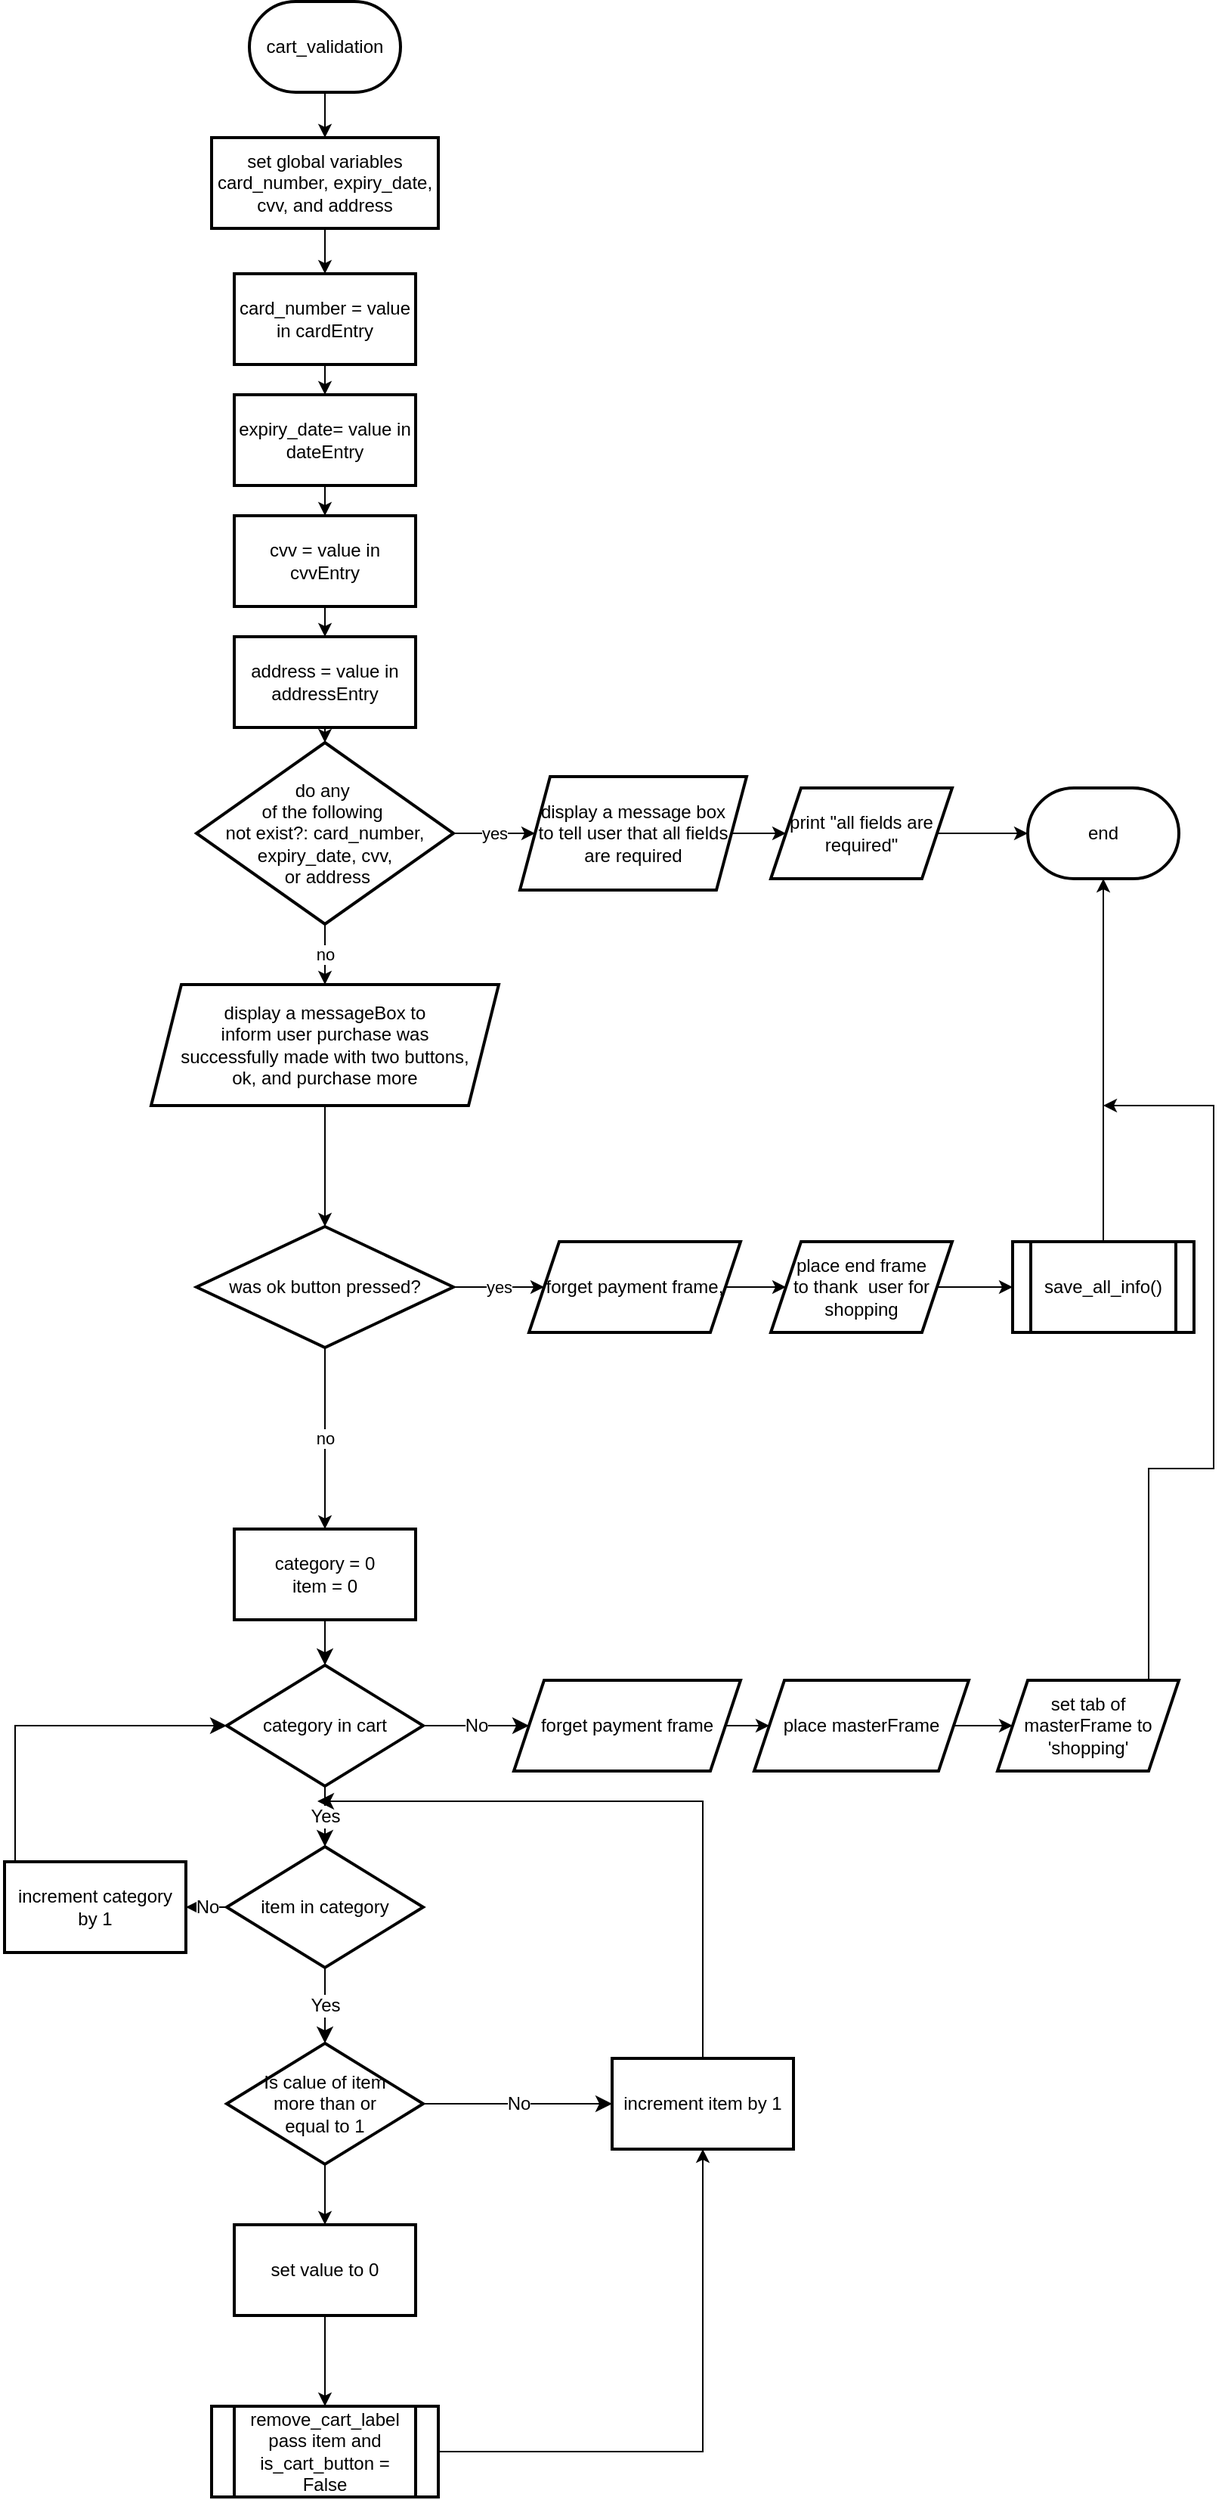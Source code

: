 <mxfile version="24.7.4">
  <diagram id="C5RBs43oDa-KdzZeNtuy" name="Page-1">
    <mxGraphModel dx="3686" dy="1649" grid="1" gridSize="10" guides="1" tooltips="1" connect="1" arrows="1" fold="1" page="1" pageScale="1" pageWidth="827" pageHeight="1169" math="0" shadow="0">
      <root>
        <mxCell id="WIyWlLk6GJQsqaUBKTNV-0" />
        <mxCell id="WIyWlLk6GJQsqaUBKTNV-1" parent="WIyWlLk6GJQsqaUBKTNV-0" />
        <mxCell id="X5CXIKwNppcEunLm9Mzg-10" value="" style="edgeStyle=orthogonalEdgeStyle;rounded=0;orthogonalLoop=1;jettySize=auto;html=1;" edge="1" parent="WIyWlLk6GJQsqaUBKTNV-1" source="X5CXIKwNppcEunLm9Mzg-3" target="X5CXIKwNppcEunLm9Mzg-9">
          <mxGeometry relative="1" as="geometry" />
        </mxCell>
        <mxCell id="X5CXIKwNppcEunLm9Mzg-3" value="cart_validation" style="strokeWidth=2;html=1;shape=mxgraph.flowchart.terminator;whiteSpace=wrap;" vertex="1" parent="WIyWlLk6GJQsqaUBKTNV-1">
          <mxGeometry x="172" y="10" width="100" height="60" as="geometry" />
        </mxCell>
        <mxCell id="X5CXIKwNppcEunLm9Mzg-4" value="end" style="strokeWidth=2;html=1;shape=mxgraph.flowchart.terminator;whiteSpace=wrap;" vertex="1" parent="WIyWlLk6GJQsqaUBKTNV-1">
          <mxGeometry x="687" y="530" width="100" height="60" as="geometry" />
        </mxCell>
        <mxCell id="X5CXIKwNppcEunLm9Mzg-12" value="" style="edgeStyle=orthogonalEdgeStyle;rounded=0;orthogonalLoop=1;jettySize=auto;html=1;" edge="1" parent="WIyWlLk6GJQsqaUBKTNV-1" source="X5CXIKwNppcEunLm9Mzg-9" target="X5CXIKwNppcEunLm9Mzg-11">
          <mxGeometry relative="1" as="geometry" />
        </mxCell>
        <mxCell id="X5CXIKwNppcEunLm9Mzg-9" value="&lt;div&gt;set global variables card_number, expiry_date, cvv, and address &lt;br&gt;&lt;/div&gt;" style="whiteSpace=wrap;html=1;strokeWidth=2;" vertex="1" parent="WIyWlLk6GJQsqaUBKTNV-1">
          <mxGeometry x="147" y="100" width="150" height="60" as="geometry" />
        </mxCell>
        <mxCell id="X5CXIKwNppcEunLm9Mzg-14" value="" style="edgeStyle=orthogonalEdgeStyle;rounded=0;orthogonalLoop=1;jettySize=auto;html=1;" edge="1" parent="WIyWlLk6GJQsqaUBKTNV-1" source="X5CXIKwNppcEunLm9Mzg-11" target="X5CXIKwNppcEunLm9Mzg-13">
          <mxGeometry relative="1" as="geometry" />
        </mxCell>
        <mxCell id="X5CXIKwNppcEunLm9Mzg-11" value="card_number = value in cardEntry" style="whiteSpace=wrap;html=1;strokeWidth=2;" vertex="1" parent="WIyWlLk6GJQsqaUBKTNV-1">
          <mxGeometry x="162" y="190" width="120" height="60" as="geometry" />
        </mxCell>
        <mxCell id="X5CXIKwNppcEunLm9Mzg-16" value="" style="edgeStyle=orthogonalEdgeStyle;rounded=0;orthogonalLoop=1;jettySize=auto;html=1;" edge="1" parent="WIyWlLk6GJQsqaUBKTNV-1" source="X5CXIKwNppcEunLm9Mzg-13" target="X5CXIKwNppcEunLm9Mzg-15">
          <mxGeometry relative="1" as="geometry" />
        </mxCell>
        <mxCell id="X5CXIKwNppcEunLm9Mzg-13" value="expiry_date= value in dateEntry" style="whiteSpace=wrap;html=1;strokeWidth=2;" vertex="1" parent="WIyWlLk6GJQsqaUBKTNV-1">
          <mxGeometry x="162" y="270" width="120" height="60" as="geometry" />
        </mxCell>
        <mxCell id="X5CXIKwNppcEunLm9Mzg-18" value="" style="edgeStyle=orthogonalEdgeStyle;rounded=0;orthogonalLoop=1;jettySize=auto;html=1;" edge="1" parent="WIyWlLk6GJQsqaUBKTNV-1" source="X5CXIKwNppcEunLm9Mzg-15" target="X5CXIKwNppcEunLm9Mzg-17">
          <mxGeometry relative="1" as="geometry" />
        </mxCell>
        <mxCell id="X5CXIKwNppcEunLm9Mzg-15" value="cvv = value in cvvEntry" style="whiteSpace=wrap;html=1;strokeWidth=2;" vertex="1" parent="WIyWlLk6GJQsqaUBKTNV-1">
          <mxGeometry x="162" y="350" width="120" height="60" as="geometry" />
        </mxCell>
        <mxCell id="X5CXIKwNppcEunLm9Mzg-20" value="" style="edgeStyle=orthogonalEdgeStyle;rounded=0;orthogonalLoop=1;jettySize=auto;html=1;" edge="1" parent="WIyWlLk6GJQsqaUBKTNV-1" source="X5CXIKwNppcEunLm9Mzg-17" target="X5CXIKwNppcEunLm9Mzg-19">
          <mxGeometry relative="1" as="geometry" />
        </mxCell>
        <mxCell id="X5CXIKwNppcEunLm9Mzg-17" value="address = value in addressEntry" style="whiteSpace=wrap;html=1;strokeWidth=2;" vertex="1" parent="WIyWlLk6GJQsqaUBKTNV-1">
          <mxGeometry x="162" y="430" width="120" height="60" as="geometry" />
        </mxCell>
        <mxCell id="X5CXIKwNppcEunLm9Mzg-24" value="yes" style="edgeStyle=orthogonalEdgeStyle;rounded=0;orthogonalLoop=1;jettySize=auto;html=1;" edge="1" parent="WIyWlLk6GJQsqaUBKTNV-1" source="X5CXIKwNppcEunLm9Mzg-19" target="X5CXIKwNppcEunLm9Mzg-23">
          <mxGeometry relative="1" as="geometry" />
        </mxCell>
        <mxCell id="X5CXIKwNppcEunLm9Mzg-29" value="no" style="edgeStyle=orthogonalEdgeStyle;rounded=0;orthogonalLoop=1;jettySize=auto;html=1;" edge="1" parent="WIyWlLk6GJQsqaUBKTNV-1" source="X5CXIKwNppcEunLm9Mzg-19" target="X5CXIKwNppcEunLm9Mzg-28">
          <mxGeometry relative="1" as="geometry" />
        </mxCell>
        <mxCell id="X5CXIKwNppcEunLm9Mzg-19" value="&lt;div&gt;do any&amp;nbsp;&lt;/div&gt;&lt;div&gt;of the following&amp;nbsp;&lt;/div&gt;&lt;div&gt;not exist?: card_number, expiry_date, cvv,&lt;/div&gt;&lt;div&gt;&amp;nbsp;or address&lt;br&gt;&lt;/div&gt;" style="rhombus;whiteSpace=wrap;html=1;strokeWidth=2;" vertex="1" parent="WIyWlLk6GJQsqaUBKTNV-1">
          <mxGeometry x="137" y="500" width="170" height="120" as="geometry" />
        </mxCell>
        <mxCell id="X5CXIKwNppcEunLm9Mzg-26" value="" style="edgeStyle=orthogonalEdgeStyle;rounded=0;orthogonalLoop=1;jettySize=auto;html=1;" edge="1" parent="WIyWlLk6GJQsqaUBKTNV-1" source="X5CXIKwNppcEunLm9Mzg-23" target="X5CXIKwNppcEunLm9Mzg-25">
          <mxGeometry relative="1" as="geometry" />
        </mxCell>
        <mxCell id="X5CXIKwNppcEunLm9Mzg-23" value="&lt;div&gt;display a message box&lt;/div&gt;&lt;div&gt;to tell user that all fields&lt;/div&gt;&lt;div&gt;are required&lt;/div&gt;" style="shape=parallelogram;perimeter=parallelogramPerimeter;whiteSpace=wrap;html=1;fixedSize=1;strokeWidth=2;" vertex="1" parent="WIyWlLk6GJQsqaUBKTNV-1">
          <mxGeometry x="351" y="522.5" width="150" height="75" as="geometry" />
        </mxCell>
        <mxCell id="X5CXIKwNppcEunLm9Mzg-27" value="" style="edgeStyle=orthogonalEdgeStyle;rounded=0;orthogonalLoop=1;jettySize=auto;html=1;" edge="1" parent="WIyWlLk6GJQsqaUBKTNV-1" source="X5CXIKwNppcEunLm9Mzg-25" target="X5CXIKwNppcEunLm9Mzg-4">
          <mxGeometry relative="1" as="geometry" />
        </mxCell>
        <mxCell id="X5CXIKwNppcEunLm9Mzg-25" value="print &quot;all fields are required&quot;" style="shape=parallelogram;perimeter=parallelogramPerimeter;whiteSpace=wrap;html=1;fixedSize=1;strokeWidth=2;" vertex="1" parent="WIyWlLk6GJQsqaUBKTNV-1">
          <mxGeometry x="517" y="530" width="120" height="60" as="geometry" />
        </mxCell>
        <mxCell id="X5CXIKwNppcEunLm9Mzg-31" value="" style="edgeStyle=orthogonalEdgeStyle;rounded=0;orthogonalLoop=1;jettySize=auto;html=1;" edge="1" parent="WIyWlLk6GJQsqaUBKTNV-1" source="X5CXIKwNppcEunLm9Mzg-28" target="X5CXIKwNppcEunLm9Mzg-30">
          <mxGeometry relative="1" as="geometry" />
        </mxCell>
        <mxCell id="X5CXIKwNppcEunLm9Mzg-28" value="&lt;div&gt;display a messageBox to&lt;/div&gt;&lt;div&gt;inform user purchase was&lt;/div&gt;&lt;div&gt;successfully made with two buttons,&lt;/div&gt;&lt;div&gt;ok, and purchase more&lt;br&gt;&lt;/div&gt;" style="shape=parallelogram;perimeter=parallelogramPerimeter;whiteSpace=wrap;html=1;fixedSize=1;strokeWidth=2;" vertex="1" parent="WIyWlLk6GJQsqaUBKTNV-1">
          <mxGeometry x="107" y="660" width="230" height="80" as="geometry" />
        </mxCell>
        <mxCell id="X5CXIKwNppcEunLm9Mzg-35" value="yes" style="edgeStyle=orthogonalEdgeStyle;rounded=0;orthogonalLoop=1;jettySize=auto;html=1;" edge="1" parent="WIyWlLk6GJQsqaUBKTNV-1" source="X5CXIKwNppcEunLm9Mzg-30" target="X5CXIKwNppcEunLm9Mzg-34">
          <mxGeometry relative="1" as="geometry" />
        </mxCell>
        <mxCell id="X5CXIKwNppcEunLm9Mzg-46" value="no" style="edgeStyle=orthogonalEdgeStyle;rounded=0;orthogonalLoop=1;jettySize=auto;html=1;entryX=0.5;entryY=0;entryDx=0;entryDy=0;" edge="1" parent="WIyWlLk6GJQsqaUBKTNV-1" source="X5CXIKwNppcEunLm9Mzg-30" target="X5CXIKwNppcEunLm9Mzg-66">
          <mxGeometry relative="1" as="geometry">
            <Array as="points" />
          </mxGeometry>
        </mxCell>
        <mxCell id="X5CXIKwNppcEunLm9Mzg-30" value="was ok button pressed?" style="rhombus;whiteSpace=wrap;html=1;strokeWidth=2;" vertex="1" parent="WIyWlLk6GJQsqaUBKTNV-1">
          <mxGeometry x="137" y="820" width="170" height="80" as="geometry" />
        </mxCell>
        <mxCell id="X5CXIKwNppcEunLm9Mzg-38" value="" style="edgeStyle=orthogonalEdgeStyle;rounded=0;orthogonalLoop=1;jettySize=auto;html=1;" edge="1" parent="WIyWlLk6GJQsqaUBKTNV-1" source="X5CXIKwNppcEunLm9Mzg-34" target="X5CXIKwNppcEunLm9Mzg-37">
          <mxGeometry relative="1" as="geometry" />
        </mxCell>
        <mxCell id="X5CXIKwNppcEunLm9Mzg-34" value="forget payment frame," style="shape=parallelogram;perimeter=parallelogramPerimeter;whiteSpace=wrap;html=1;fixedSize=1;strokeWidth=2;" vertex="1" parent="WIyWlLk6GJQsqaUBKTNV-1">
          <mxGeometry x="357" y="830" width="140" height="60" as="geometry" />
        </mxCell>
        <mxCell id="X5CXIKwNppcEunLm9Mzg-40" value="" style="edgeStyle=orthogonalEdgeStyle;rounded=0;orthogonalLoop=1;jettySize=auto;html=1;" edge="1" parent="WIyWlLk6GJQsqaUBKTNV-1" source="X5CXIKwNppcEunLm9Mzg-37" target="X5CXIKwNppcEunLm9Mzg-39">
          <mxGeometry relative="1" as="geometry" />
        </mxCell>
        <mxCell id="X5CXIKwNppcEunLm9Mzg-37" value="&lt;div&gt;place end frame&lt;/div&gt;&lt;div&gt;to thank&amp;nbsp; user for shopping&lt;br&gt;&lt;/div&gt;" style="shape=parallelogram;perimeter=parallelogramPerimeter;whiteSpace=wrap;html=1;fixedSize=1;strokeWidth=2;" vertex="1" parent="WIyWlLk6GJQsqaUBKTNV-1">
          <mxGeometry x="517" y="830" width="120" height="60" as="geometry" />
        </mxCell>
        <mxCell id="X5CXIKwNppcEunLm9Mzg-39" value="save_all_info()" style="shape=process;whiteSpace=wrap;html=1;backgroundOutline=1;strokeWidth=2;" vertex="1" parent="WIyWlLk6GJQsqaUBKTNV-1">
          <mxGeometry x="677" y="830" width="120" height="60" as="geometry" />
        </mxCell>
        <mxCell id="X5CXIKwNppcEunLm9Mzg-44" style="edgeStyle=orthogonalEdgeStyle;rounded=0;orthogonalLoop=1;jettySize=auto;html=1;entryX=0.5;entryY=1;entryDx=0;entryDy=0;entryPerimeter=0;" edge="1" parent="WIyWlLk6GJQsqaUBKTNV-1" source="X5CXIKwNppcEunLm9Mzg-39" target="X5CXIKwNppcEunLm9Mzg-4">
          <mxGeometry relative="1" as="geometry" />
        </mxCell>
        <mxCell id="X5CXIKwNppcEunLm9Mzg-48" value="" style="edgeStyle=orthogonalEdgeStyle;rounded=0;orthogonalLoop=1;jettySize=auto;html=1;" edge="1" parent="WIyWlLk6GJQsqaUBKTNV-1" source="X5CXIKwNppcEunLm9Mzg-45" target="X5CXIKwNppcEunLm9Mzg-47">
          <mxGeometry relative="1" as="geometry" />
        </mxCell>
        <mxCell id="X5CXIKwNppcEunLm9Mzg-45" value="forget payment frame" style="shape=parallelogram;perimeter=parallelogramPerimeter;whiteSpace=wrap;html=1;fixedSize=1;strokeWidth=2;" vertex="1" parent="WIyWlLk6GJQsqaUBKTNV-1">
          <mxGeometry x="347" y="1120" width="150" height="60" as="geometry" />
        </mxCell>
        <mxCell id="X5CXIKwNppcEunLm9Mzg-50" value="" style="edgeStyle=orthogonalEdgeStyle;rounded=0;orthogonalLoop=1;jettySize=auto;html=1;" edge="1" parent="WIyWlLk6GJQsqaUBKTNV-1" source="X5CXIKwNppcEunLm9Mzg-47" target="X5CXIKwNppcEunLm9Mzg-49">
          <mxGeometry relative="1" as="geometry" />
        </mxCell>
        <mxCell id="X5CXIKwNppcEunLm9Mzg-47" value="place masterFrame" style="shape=parallelogram;perimeter=parallelogramPerimeter;whiteSpace=wrap;html=1;fixedSize=1;strokeWidth=2;" vertex="1" parent="WIyWlLk6GJQsqaUBKTNV-1">
          <mxGeometry x="506" y="1120" width="142" height="60" as="geometry" />
        </mxCell>
        <mxCell id="X5CXIKwNppcEunLm9Mzg-51" style="edgeStyle=orthogonalEdgeStyle;rounded=0;orthogonalLoop=1;jettySize=auto;html=1;" edge="1" parent="WIyWlLk6GJQsqaUBKTNV-1" source="X5CXIKwNppcEunLm9Mzg-49">
          <mxGeometry relative="1" as="geometry">
            <mxPoint x="737" y="740" as="targetPoint" />
            <Array as="points">
              <mxPoint x="767" y="980" />
              <mxPoint x="810" y="980" />
              <mxPoint x="810" y="740" />
            </Array>
          </mxGeometry>
        </mxCell>
        <mxCell id="X5CXIKwNppcEunLm9Mzg-49" value="set tab of masterFrame to &#39;shopping&#39;" style="shape=parallelogram;perimeter=parallelogramPerimeter;whiteSpace=wrap;html=1;fixedSize=1;strokeWidth=2;" vertex="1" parent="WIyWlLk6GJQsqaUBKTNV-1">
          <mxGeometry x="667" y="1120" width="120" height="60" as="geometry" />
        </mxCell>
        <mxCell id="X5CXIKwNppcEunLm9Mzg-53" value="Yes" style="edgeStyle=none;curved=1;rounded=0;orthogonalLoop=1;jettySize=auto;html=1;fontSize=12;startSize=8;endSize=8;" edge="1" parent="WIyWlLk6GJQsqaUBKTNV-1" source="X5CXIKwNppcEunLm9Mzg-55" target="X5CXIKwNppcEunLm9Mzg-58">
          <mxGeometry relative="1" as="geometry" />
        </mxCell>
        <mxCell id="X5CXIKwNppcEunLm9Mzg-54" value="No" style="edgeStyle=none;curved=1;rounded=0;orthogonalLoop=1;jettySize=auto;html=1;fontSize=12;startSize=8;endSize=8;" edge="1" parent="WIyWlLk6GJQsqaUBKTNV-1" source="X5CXIKwNppcEunLm9Mzg-55" target="X5CXIKwNppcEunLm9Mzg-45">
          <mxGeometry relative="1" as="geometry">
            <mxPoint x="532" y="1150" as="targetPoint" />
          </mxGeometry>
        </mxCell>
        <mxCell id="X5CXIKwNppcEunLm9Mzg-55" value="category in cart" style="rhombus;whiteSpace=wrap;html=1;strokeWidth=2;" vertex="1" parent="WIyWlLk6GJQsqaUBKTNV-1">
          <mxGeometry x="157" y="1110" width="130" height="80" as="geometry" />
        </mxCell>
        <mxCell id="X5CXIKwNppcEunLm9Mzg-56" value="Yes" style="edgeStyle=none;curved=1;rounded=0;orthogonalLoop=1;jettySize=auto;html=1;fontSize=12;startSize=8;endSize=8;" edge="1" parent="WIyWlLk6GJQsqaUBKTNV-1" source="X5CXIKwNppcEunLm9Mzg-58" target="X5CXIKwNppcEunLm9Mzg-60">
          <mxGeometry relative="1" as="geometry" />
        </mxCell>
        <mxCell id="X5CXIKwNppcEunLm9Mzg-57" value="No" style="edgeStyle=none;curved=1;rounded=0;orthogonalLoop=1;jettySize=auto;html=1;fontSize=12;startSize=8;endSize=8;" edge="1" parent="WIyWlLk6GJQsqaUBKTNV-1" source="X5CXIKwNppcEunLm9Mzg-58" target="X5CXIKwNppcEunLm9Mzg-64">
          <mxGeometry relative="1" as="geometry" />
        </mxCell>
        <mxCell id="X5CXIKwNppcEunLm9Mzg-58" value="item in category" style="rhombus;whiteSpace=wrap;html=1;strokeWidth=2;" vertex="1" parent="WIyWlLk6GJQsqaUBKTNV-1">
          <mxGeometry x="157" y="1230" width="130" height="80" as="geometry" />
        </mxCell>
        <mxCell id="X5CXIKwNppcEunLm9Mzg-59" value="&lt;div&gt;No&lt;/div&gt;" style="edgeStyle=none;curved=1;rounded=0;orthogonalLoop=1;jettySize=auto;html=1;fontSize=12;startSize=8;endSize=8;" edge="1" parent="WIyWlLk6GJQsqaUBKTNV-1" source="X5CXIKwNppcEunLm9Mzg-60" target="X5CXIKwNppcEunLm9Mzg-62">
          <mxGeometry relative="1" as="geometry" />
        </mxCell>
        <mxCell id="X5CXIKwNppcEunLm9Mzg-68" value="" style="edgeStyle=orthogonalEdgeStyle;rounded=0;orthogonalLoop=1;jettySize=auto;html=1;" edge="1" parent="WIyWlLk6GJQsqaUBKTNV-1" source="X5CXIKwNppcEunLm9Mzg-60" target="X5CXIKwNppcEunLm9Mzg-67">
          <mxGeometry relative="1" as="geometry" />
        </mxCell>
        <mxCell id="X5CXIKwNppcEunLm9Mzg-60" value="&lt;div&gt;Is calue of item &lt;br&gt;&lt;/div&gt;&lt;div&gt;more than or&lt;/div&gt;&lt;div&gt;equal to 1&lt;br&gt;&lt;/div&gt;" style="rhombus;whiteSpace=wrap;html=1;strokeWidth=2;" vertex="1" parent="WIyWlLk6GJQsqaUBKTNV-1">
          <mxGeometry x="157" y="1360" width="130" height="80" as="geometry" />
        </mxCell>
        <mxCell id="X5CXIKwNppcEunLm9Mzg-61" style="edgeStyle=orthogonalEdgeStyle;rounded=0;orthogonalLoop=1;jettySize=auto;html=1;fontSize=12;startSize=8;endSize=8;" edge="1" parent="WIyWlLk6GJQsqaUBKTNV-1" source="X5CXIKwNppcEunLm9Mzg-62">
          <mxGeometry relative="1" as="geometry">
            <mxPoint x="217" y="1200" as="targetPoint" />
            <Array as="points">
              <mxPoint x="472" y="1200" />
              <mxPoint x="227" y="1200" />
            </Array>
          </mxGeometry>
        </mxCell>
        <mxCell id="X5CXIKwNppcEunLm9Mzg-62" value="increment item by 1" style="whiteSpace=wrap;html=1;strokeWidth=2;" vertex="1" parent="WIyWlLk6GJQsqaUBKTNV-1">
          <mxGeometry x="412" y="1370" width="120" height="60" as="geometry" />
        </mxCell>
        <mxCell id="X5CXIKwNppcEunLm9Mzg-63" style="edgeStyle=orthogonalEdgeStyle;rounded=0;orthogonalLoop=1;jettySize=auto;html=1;entryX=0;entryY=0.5;entryDx=0;entryDy=0;fontSize=12;startSize=8;endSize=8;" edge="1" parent="WIyWlLk6GJQsqaUBKTNV-1" source="X5CXIKwNppcEunLm9Mzg-64" target="X5CXIKwNppcEunLm9Mzg-55">
          <mxGeometry relative="1" as="geometry">
            <Array as="points">
              <mxPoint x="17" y="1150" />
            </Array>
          </mxGeometry>
        </mxCell>
        <mxCell id="X5CXIKwNppcEunLm9Mzg-64" value="&lt;div&gt;increment category &lt;br&gt;&lt;/div&gt;&lt;div&gt;by 1&lt;br&gt;&lt;/div&gt;" style="whiteSpace=wrap;html=1;strokeWidth=2;" vertex="1" parent="WIyWlLk6GJQsqaUBKTNV-1">
          <mxGeometry x="10" y="1240" width="120" height="60" as="geometry" />
        </mxCell>
        <mxCell id="X5CXIKwNppcEunLm9Mzg-65" style="edgeStyle=none;curved=1;rounded=0;orthogonalLoop=1;jettySize=auto;html=1;exitX=0.5;exitY=1;exitDx=0;exitDy=0;entryX=0.5;entryY=0;entryDx=0;entryDy=0;fontSize=12;startSize=8;endSize=8;" edge="1" parent="WIyWlLk6GJQsqaUBKTNV-1" source="X5CXIKwNppcEunLm9Mzg-66" target="X5CXIKwNppcEunLm9Mzg-55">
          <mxGeometry relative="1" as="geometry" />
        </mxCell>
        <mxCell id="X5CXIKwNppcEunLm9Mzg-66" value="&lt;div&gt;category = 0&lt;/div&gt;&lt;div&gt;item = 0&lt;br&gt;&lt;/div&gt;" style="whiteSpace=wrap;html=1;strokeWidth=2;" vertex="1" parent="WIyWlLk6GJQsqaUBKTNV-1">
          <mxGeometry x="162" y="1020" width="120" height="60" as="geometry" />
        </mxCell>
        <mxCell id="X5CXIKwNppcEunLm9Mzg-70" value="" style="edgeStyle=orthogonalEdgeStyle;rounded=0;orthogonalLoop=1;jettySize=auto;html=1;" edge="1" parent="WIyWlLk6GJQsqaUBKTNV-1" source="X5CXIKwNppcEunLm9Mzg-67" target="X5CXIKwNppcEunLm9Mzg-69">
          <mxGeometry relative="1" as="geometry" />
        </mxCell>
        <mxCell id="X5CXIKwNppcEunLm9Mzg-67" value="set value to 0" style="whiteSpace=wrap;html=1;strokeWidth=2;" vertex="1" parent="WIyWlLk6GJQsqaUBKTNV-1">
          <mxGeometry x="162" y="1480" width="120" height="60" as="geometry" />
        </mxCell>
        <mxCell id="X5CXIKwNppcEunLm9Mzg-71" style="edgeStyle=orthogonalEdgeStyle;rounded=0;orthogonalLoop=1;jettySize=auto;html=1;entryX=0.5;entryY=1;entryDx=0;entryDy=0;" edge="1" parent="WIyWlLk6GJQsqaUBKTNV-1" source="X5CXIKwNppcEunLm9Mzg-69" target="X5CXIKwNppcEunLm9Mzg-62">
          <mxGeometry relative="1" as="geometry" />
        </mxCell>
        <mxCell id="X5CXIKwNppcEunLm9Mzg-69" value="remove_cart_label pass item and is_cart_button = False" style="shape=process;whiteSpace=wrap;html=1;backgroundOutline=1;strokeWidth=2;" vertex="1" parent="WIyWlLk6GJQsqaUBKTNV-1">
          <mxGeometry x="147" y="1600" width="150" height="60" as="geometry" />
        </mxCell>
      </root>
    </mxGraphModel>
  </diagram>
</mxfile>
